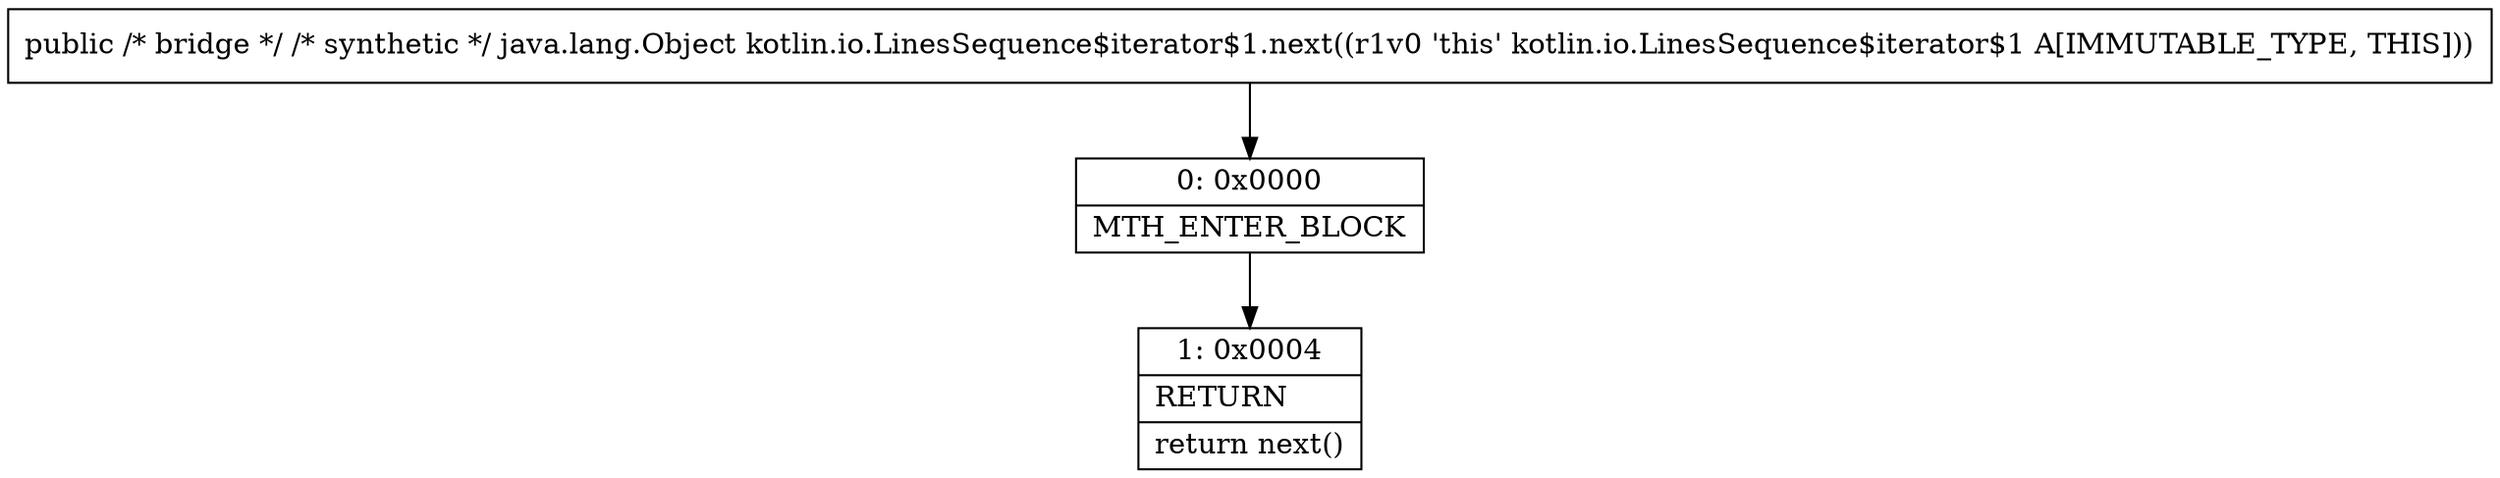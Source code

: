 digraph "CFG forkotlin.io.LinesSequence$iterator$1.next()Ljava\/lang\/Object;" {
Node_0 [shape=record,label="{0\:\ 0x0000|MTH_ENTER_BLOCK\l}"];
Node_1 [shape=record,label="{1\:\ 0x0004|RETURN\l|return next()\l}"];
MethodNode[shape=record,label="{public \/* bridge *\/ \/* synthetic *\/ java.lang.Object kotlin.io.LinesSequence$iterator$1.next((r1v0 'this' kotlin.io.LinesSequence$iterator$1 A[IMMUTABLE_TYPE, THIS])) }"];
MethodNode -> Node_0;
Node_0 -> Node_1;
}

